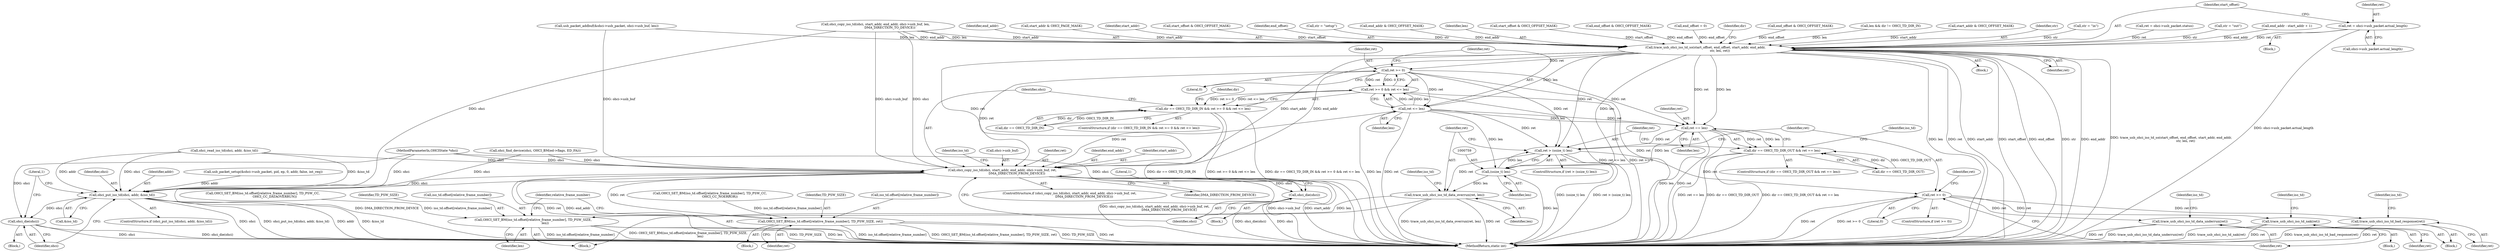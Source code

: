 digraph "0_qemu_26f670a244982335cc08943fb1ec099a2c81e42d@pointer" {
"1000659" [label="(Call,ret = ohci->usb_packet.actual_length)"];
"1000675" [label="(Call,trace_usb_ohci_iso_td_so(start_offset, end_offset, start_addr, end_addr,\n                             str, len, ret))"];
"1000689" [label="(Call,ret >= 0)"];
"1000688" [label="(Call,ret >= 0 && ret <= len)"];
"1000684" [label="(Call,dir == OHCI_TD_DIR_IN && ret >= 0 && ret <= len)"];
"1000692" [label="(Call,ret <= len)"];
"1000697" [label="(Call,ohci_copy_iso_td(ohci, start_addr, end_addr, ohci->usb_buf, ret,\n                             DMA_DIRECTION_FROM_DEVICE))"];
"1000707" [label="(Call,ohci_die(ohci))"];
"1000719" [label="(Call,OHCI_SET_BM(iso_td.offset[relative_frame_number], TD_PSW_SIZE, ret))"];
"1000910" [label="(Call,ohci_put_iso_td(ohci, addr, &iso_td))"];
"1000916" [label="(Call,ohci_die(ohci))"];
"1000733" [label="(Call,ret == len)"];
"1000729" [label="(Call,dir == OHCI_TD_DIR_OUT && ret == len)"];
"1000756" [label="(Call,ret > (ssize_t) len)"];
"1000762" [label="(Call,trace_usb_ohci_iso_td_data_overrun(ret, len))"];
"1000773" [label="(Call,OHCI_SET_BM(iso_td.offset[relative_frame_number], TD_PSW_SIZE,\n                        len))"];
"1000783" [label="(Call,ret >= 0)"];
"1000787" [label="(Call,trace_usb_ohci_iso_td_data_underrun(ret))"];
"1000823" [label="(Call,trace_usb_ohci_iso_td_nak(ret))"];
"1000843" [label="(Call,trace_usb_ohci_iso_td_bad_response(ret))"];
"1000758" [label="(Call,(ssize_t) len)"];
"1000694" [label="(Identifier,len)"];
"1000704" [label="(Identifier,ret)"];
"1000773" [label="(Call,OHCI_SET_BM(iso_td.offset[relative_frame_number], TD_PSW_SIZE,\n                        len))"];
"1000660" [label="(Identifier,ret)"];
"1000913" [label="(Call,&iso_td)"];
"1000705" [label="(Identifier,DMA_DIRECTION_FROM_DEVICE)"];
"1000856" [label="(Identifier,relative_frame_number)"];
"1000524" [label="(Call,start_addr & OHCI_PAGE_MASK)"];
"1000756" [label="(Call,ret > (ssize_t) len)"];
"1000729" [label="(Call,dir == OHCI_TD_DIR_OUT && ret == len)"];
"1000911" [label="(Identifier,ohci)"];
"1000678" [label="(Identifier,start_addr)"];
"1000758" [label="(Call,(ssize_t) len)"];
"1000734" [label="(Identifier,ret)"];
"1000757" [label="(Identifier,ret)"];
"1000916" [label="(Call,ohci_die(ohci))"];
"1000755" [label="(ControlStructure,if (ret > (ssize_t) len))"];
"1000786" [label="(Block,)"];
"1000458" [label="(Call,start_offset & OHCI_OFFSET_MASK)"];
"1000659" [label="(Call,ret = ohci->usb_packet.actual_length)"];
"1000677" [label="(Identifier,end_offset)"];
"1000700" [label="(Identifier,end_addr)"];
"1000107" [label="(MethodParameterIn,OHCIState *ohci)"];
"1000697" [label="(Call,ohci_copy_iso_td(ohci, start_addr, end_addr, ohci->usb_buf, ret,\n                             DMA_DIRECTION_FROM_DEVICE))"];
"1000787" [label="(Call,trace_usb_ohci_iso_td_data_underrun(ret))"];
"1000761" [label="(Block,)"];
"1000843" [label="(Call,trace_usb_ohci_iso_td_bad_response(ret))"];
"1000912" [label="(Identifier,addr)"];
"1000357" [label="(Call,str = \"setup\")"];
"1000788" [label="(Identifier,ret)"];
"1000675" [label="(Call,trace_usb_ohci_iso_td_so(start_offset, end_offset, start_addr, end_addr,\n                             str, len, ret))"];
"1000725" [label="(Identifier,TD_PSW_SIZE)"];
"1000690" [label="(Identifier,ret)"];
"1000534" [label="(Call,end_addr & OHCI_OFFSET_MASK)"];
"1000691" [label="(Literal,0)"];
"1000661" [label="(Call,ohci->usb_packet.actual_length)"];
"1000658" [label="(Block,)"];
"1000801" [label="(Block,)"];
"1000731" [label="(Identifier,dir)"];
"1000699" [label="(Identifier,start_addr)"];
"1000784" [label="(Identifier,ret)"];
"1000760" [label="(Identifier,len)"];
"1000559" [label="(Call,ohci_copy_iso_td(ohci, start_addr, end_addr, ohci->usb_buf, len,\n                             DMA_DIRECTION_TO_DEVICE))"];
"1000720" [label="(Call,iso_td.offset[relative_frame_number])"];
"1000696" [label="(ControlStructure,if (ohci_copy_iso_td(ohci, start_addr, end_addr, ohci->usb_buf, ret,\n                             DMA_DIRECTION_FROM_DEVICE)))"];
"1000681" [label="(Identifier,len)"];
"1000768" [label="(Identifier,iso_td)"];
"1000728" [label="(ControlStructure,if (dir == OHCI_TD_DIR_OUT && ret == len))"];
"1000689" [label="(Call,ret >= 0)"];
"1000110" [label="(Block,)"];
"1000471" [label="(Call,start_offset & OHCI_OFFSET_MASK)"];
"1000499" [label="(Call,end_offset & OHCI_OFFSET_MASK)"];
"1000133" [label="(Call,end_offset = 0)"];
"1000823" [label="(Call,trace_usb_ohci_iso_td_nak(ret))"];
"1000714" [label="(Identifier,iso_td)"];
"1000726" [label="(Identifier,ret)"];
"1000686" [label="(Identifier,dir)"];
"1000774" [label="(Call,iso_td.offset[relative_frame_number])"];
"1000682" [label="(Identifier,ret)"];
"1000684" [label="(Call,dir == OHCI_TD_DIR_IN && ret >= 0 && ret <= len)"];
"1000688" [label="(Call,ret >= 0 && ret <= len)"];
"1000512" [label="(Call,end_offset & OHCI_OFFSET_MASK)"];
"1000698" [label="(Identifier,ohci)"];
"1000552" [label="(Call,len && dir != OHCI_TD_DIR_IN)"];
"1000719" [label="(Call,OHCI_SET_BM(iso_td.offset[relative_frame_number], TD_PSW_SIZE, ret))"];
"1000683" [label="(ControlStructure,if (dir == OHCI_TD_DIR_IN && ret >= 0 && ret <= len))"];
"1000707" [label="(Call,ohci_die(ohci))"];
"1000701" [label="(Call,ohci->usb_buf)"];
"1000692" [label="(Call,ret <= len)"];
"1000824" [label="(Identifier,ret)"];
"1000710" [label="(Literal,1)"];
"1000735" [label="(Identifier,len)"];
"1000539" [label="(Call,start_addr & OHCI_OFFSET_MASK)"];
"1000740" [label="(Identifier,iso_td)"];
"1000792" [label="(Identifier,iso_td)"];
"1000610" [label="(Call,usb_packet_setup(&ohci->usb_packet, pid, ep, 0, addr, false, int_req))"];
"1000765" [label="(Call,OHCI_SET_BM(iso_td.offset[relative_frame_number], TD_PSW_CC,\n                        OHCI_CC_DATAOVERRUN))"];
"1000848" [label="(Identifier,iso_td)"];
"1000733" [label="(Call,ret == len)"];
"1000708" [label="(Identifier,ohci)"];
"1000782" [label="(ControlStructure,if (ret >= 0))"];
"1000762" [label="(Call,trace_usb_ohci_iso_td_data_overrun(ret, len))"];
"1000711" [label="(Call,OHCI_SET_BM(iso_td.offset[relative_frame_number], TD_PSW_CC,\n                    OHCI_CC_NOERROR))"];
"1000680" [label="(Identifier,str)"];
"1000341" [label="(Call,str = \"in\")"];
"1000676" [label="(Identifier,start_offset)"];
"1000685" [label="(Call,dir == OHCI_TD_DIR_IN)"];
"1000764" [label="(Identifier,len)"];
"1000668" [label="(Call,ret = ohci->usb_packet.status)"];
"1000693" [label="(Identifier,ret)"];
"1000915" [label="(Block,)"];
"1000349" [label="(Call,str = \"out\")"];
"1000546" [label="(Call,end_addr - start_addr + 1)"];
"1000919" [label="(Literal,1)"];
"1000695" [label="(Block,)"];
"1000910" [label="(Call,ohci_put_iso_td(ohci, addr, &iso_td))"];
"1000800" [label="(Identifier,ret)"];
"1000706" [label="(Block,)"];
"1000730" [label="(Call,dir == OHCI_TD_DIR_OUT)"];
"1000780" [label="(Identifier,len)"];
"1000917" [label="(Identifier,ohci)"];
"1000785" [label="(Literal,0)"];
"1000593" [label="(Call,ohci_find_device(ohci, OHCI_BM(ed->flags, ED_FA)))"];
"1000763" [label="(Identifier,ret)"];
"1000779" [label="(Identifier,TD_PSW_SIZE)"];
"1000844" [label="(Identifier,ret)"];
"1000920" [label="(MethodReturn,static int)"];
"1000621" [label="(Call,usb_packet_addbuf(&ohci->usb_packet, ohci->usb_buf, len))"];
"1000783" [label="(Call,ret >= 0)"];
"1000828" [label="(Identifier,iso_td)"];
"1000909" [label="(ControlStructure,if (ohci_put_iso_td(ohci, addr, &iso_td)))"];
"1000146" [label="(Call,ohci_read_iso_td(ohci, addr, &iso_td))"];
"1000679" [label="(Identifier,end_addr)"];
"1000659" -> "1000658"  [label="AST: "];
"1000659" -> "1000661"  [label="CFG: "];
"1000660" -> "1000659"  [label="AST: "];
"1000661" -> "1000659"  [label="AST: "];
"1000676" -> "1000659"  [label="CFG: "];
"1000659" -> "1000920"  [label="DDG: ohci->usb_packet.actual_length"];
"1000659" -> "1000675"  [label="DDG: ret"];
"1000675" -> "1000110"  [label="AST: "];
"1000675" -> "1000682"  [label="CFG: "];
"1000676" -> "1000675"  [label="AST: "];
"1000677" -> "1000675"  [label="AST: "];
"1000678" -> "1000675"  [label="AST: "];
"1000679" -> "1000675"  [label="AST: "];
"1000680" -> "1000675"  [label="AST: "];
"1000681" -> "1000675"  [label="AST: "];
"1000682" -> "1000675"  [label="AST: "];
"1000686" -> "1000675"  [label="CFG: "];
"1000675" -> "1000920"  [label="DDG: len"];
"1000675" -> "1000920"  [label="DDG: ret"];
"1000675" -> "1000920"  [label="DDG: start_addr"];
"1000675" -> "1000920"  [label="DDG: start_offset"];
"1000675" -> "1000920"  [label="DDG: end_offset"];
"1000675" -> "1000920"  [label="DDG: str"];
"1000675" -> "1000920"  [label="DDG: end_addr"];
"1000675" -> "1000920"  [label="DDG: trace_usb_ohci_iso_td_so(start_offset, end_offset, start_addr, end_addr,\n                             str, len, ret)"];
"1000458" -> "1000675"  [label="DDG: start_offset"];
"1000471" -> "1000675"  [label="DDG: start_offset"];
"1000512" -> "1000675"  [label="DDG: end_offset"];
"1000133" -> "1000675"  [label="DDG: end_offset"];
"1000499" -> "1000675"  [label="DDG: end_offset"];
"1000539" -> "1000675"  [label="DDG: start_addr"];
"1000559" -> "1000675"  [label="DDG: start_addr"];
"1000559" -> "1000675"  [label="DDG: end_addr"];
"1000559" -> "1000675"  [label="DDG: len"];
"1000524" -> "1000675"  [label="DDG: start_addr"];
"1000546" -> "1000675"  [label="DDG: end_addr"];
"1000534" -> "1000675"  [label="DDG: end_addr"];
"1000357" -> "1000675"  [label="DDG: str"];
"1000341" -> "1000675"  [label="DDG: str"];
"1000349" -> "1000675"  [label="DDG: str"];
"1000552" -> "1000675"  [label="DDG: len"];
"1000621" -> "1000675"  [label="DDG: len"];
"1000668" -> "1000675"  [label="DDG: ret"];
"1000675" -> "1000689"  [label="DDG: ret"];
"1000675" -> "1000692"  [label="DDG: len"];
"1000675" -> "1000697"  [label="DDG: start_addr"];
"1000675" -> "1000697"  [label="DDG: end_addr"];
"1000675" -> "1000697"  [label="DDG: ret"];
"1000675" -> "1000733"  [label="DDG: ret"];
"1000675" -> "1000733"  [label="DDG: len"];
"1000675" -> "1000756"  [label="DDG: ret"];
"1000675" -> "1000758"  [label="DDG: len"];
"1000689" -> "1000688"  [label="AST: "];
"1000689" -> "1000691"  [label="CFG: "];
"1000690" -> "1000689"  [label="AST: "];
"1000691" -> "1000689"  [label="AST: "];
"1000693" -> "1000689"  [label="CFG: "];
"1000688" -> "1000689"  [label="CFG: "];
"1000689" -> "1000920"  [label="DDG: ret"];
"1000689" -> "1000688"  [label="DDG: ret"];
"1000689" -> "1000688"  [label="DDG: 0"];
"1000689" -> "1000692"  [label="DDG: ret"];
"1000689" -> "1000697"  [label="DDG: ret"];
"1000689" -> "1000733"  [label="DDG: ret"];
"1000689" -> "1000756"  [label="DDG: ret"];
"1000688" -> "1000684"  [label="AST: "];
"1000688" -> "1000692"  [label="CFG: "];
"1000692" -> "1000688"  [label="AST: "];
"1000684" -> "1000688"  [label="CFG: "];
"1000688" -> "1000920"  [label="DDG: ret >= 0"];
"1000688" -> "1000920"  [label="DDG: ret <= len"];
"1000688" -> "1000684"  [label="DDG: ret >= 0"];
"1000688" -> "1000684"  [label="DDG: ret <= len"];
"1000692" -> "1000688"  [label="DDG: ret"];
"1000692" -> "1000688"  [label="DDG: len"];
"1000684" -> "1000683"  [label="AST: "];
"1000684" -> "1000685"  [label="CFG: "];
"1000685" -> "1000684"  [label="AST: "];
"1000698" -> "1000684"  [label="CFG: "];
"1000731" -> "1000684"  [label="CFG: "];
"1000684" -> "1000920"  [label="DDG: dir == OHCI_TD_DIR_IN && ret >= 0 && ret <= len"];
"1000684" -> "1000920"  [label="DDG: dir == OHCI_TD_DIR_IN"];
"1000684" -> "1000920"  [label="DDG: ret >= 0 && ret <= len"];
"1000685" -> "1000684"  [label="DDG: dir"];
"1000685" -> "1000684"  [label="DDG: OHCI_TD_DIR_IN"];
"1000692" -> "1000694"  [label="CFG: "];
"1000693" -> "1000692"  [label="AST: "];
"1000694" -> "1000692"  [label="AST: "];
"1000692" -> "1000920"  [label="DDG: ret"];
"1000692" -> "1000920"  [label="DDG: len"];
"1000692" -> "1000697"  [label="DDG: ret"];
"1000692" -> "1000733"  [label="DDG: ret"];
"1000692" -> "1000733"  [label="DDG: len"];
"1000692" -> "1000756"  [label="DDG: ret"];
"1000692" -> "1000758"  [label="DDG: len"];
"1000697" -> "1000696"  [label="AST: "];
"1000697" -> "1000705"  [label="CFG: "];
"1000698" -> "1000697"  [label="AST: "];
"1000699" -> "1000697"  [label="AST: "];
"1000700" -> "1000697"  [label="AST: "];
"1000701" -> "1000697"  [label="AST: "];
"1000704" -> "1000697"  [label="AST: "];
"1000705" -> "1000697"  [label="AST: "];
"1000708" -> "1000697"  [label="CFG: "];
"1000714" -> "1000697"  [label="CFG: "];
"1000697" -> "1000920"  [label="DDG: end_addr"];
"1000697" -> "1000920"  [label="DDG: ohci_copy_iso_td(ohci, start_addr, end_addr, ohci->usb_buf, ret,\n                             DMA_DIRECTION_FROM_DEVICE)"];
"1000697" -> "1000920"  [label="DDG: ohci->usb_buf"];
"1000697" -> "1000920"  [label="DDG: start_addr"];
"1000697" -> "1000920"  [label="DDG: DMA_DIRECTION_FROM_DEVICE"];
"1000697" -> "1000920"  [label="DDG: ret"];
"1000559" -> "1000697"  [label="DDG: ohci"];
"1000559" -> "1000697"  [label="DDG: ohci->usb_buf"];
"1000593" -> "1000697"  [label="DDG: ohci"];
"1000146" -> "1000697"  [label="DDG: ohci"];
"1000107" -> "1000697"  [label="DDG: ohci"];
"1000621" -> "1000697"  [label="DDG: ohci->usb_buf"];
"1000697" -> "1000707"  [label="DDG: ohci"];
"1000697" -> "1000719"  [label="DDG: ret"];
"1000697" -> "1000910"  [label="DDG: ohci"];
"1000707" -> "1000706"  [label="AST: "];
"1000707" -> "1000708"  [label="CFG: "];
"1000708" -> "1000707"  [label="AST: "];
"1000710" -> "1000707"  [label="CFG: "];
"1000707" -> "1000920"  [label="DDG: ohci"];
"1000707" -> "1000920"  [label="DDG: ohci_die(ohci)"];
"1000107" -> "1000707"  [label="DDG: ohci"];
"1000719" -> "1000695"  [label="AST: "];
"1000719" -> "1000726"  [label="CFG: "];
"1000720" -> "1000719"  [label="AST: "];
"1000725" -> "1000719"  [label="AST: "];
"1000726" -> "1000719"  [label="AST: "];
"1000856" -> "1000719"  [label="CFG: "];
"1000719" -> "1000920"  [label="DDG: iso_td.offset[relative_frame_number]"];
"1000719" -> "1000920"  [label="DDG: OHCI_SET_BM(iso_td.offset[relative_frame_number], TD_PSW_SIZE, ret)"];
"1000719" -> "1000920"  [label="DDG: TD_PSW_SIZE"];
"1000719" -> "1000920"  [label="DDG: ret"];
"1000711" -> "1000719"  [label="DDG: iso_td.offset[relative_frame_number]"];
"1000910" -> "1000909"  [label="AST: "];
"1000910" -> "1000913"  [label="CFG: "];
"1000911" -> "1000910"  [label="AST: "];
"1000912" -> "1000910"  [label="AST: "];
"1000913" -> "1000910"  [label="AST: "];
"1000917" -> "1000910"  [label="CFG: "];
"1000919" -> "1000910"  [label="CFG: "];
"1000910" -> "1000920"  [label="DDG: ohci"];
"1000910" -> "1000920"  [label="DDG: ohci_put_iso_td(ohci, addr, &iso_td)"];
"1000910" -> "1000920"  [label="DDG: addr"];
"1000910" -> "1000920"  [label="DDG: &iso_td"];
"1000559" -> "1000910"  [label="DDG: ohci"];
"1000593" -> "1000910"  [label="DDG: ohci"];
"1000146" -> "1000910"  [label="DDG: ohci"];
"1000146" -> "1000910"  [label="DDG: addr"];
"1000146" -> "1000910"  [label="DDG: &iso_td"];
"1000107" -> "1000910"  [label="DDG: ohci"];
"1000610" -> "1000910"  [label="DDG: addr"];
"1000910" -> "1000916"  [label="DDG: ohci"];
"1000916" -> "1000915"  [label="AST: "];
"1000916" -> "1000917"  [label="CFG: "];
"1000917" -> "1000916"  [label="AST: "];
"1000919" -> "1000916"  [label="CFG: "];
"1000916" -> "1000920"  [label="DDG: ohci_die(ohci)"];
"1000916" -> "1000920"  [label="DDG: ohci"];
"1000107" -> "1000916"  [label="DDG: ohci"];
"1000733" -> "1000729"  [label="AST: "];
"1000733" -> "1000735"  [label="CFG: "];
"1000734" -> "1000733"  [label="AST: "];
"1000735" -> "1000733"  [label="AST: "];
"1000729" -> "1000733"  [label="CFG: "];
"1000733" -> "1000920"  [label="DDG: len"];
"1000733" -> "1000920"  [label="DDG: ret"];
"1000733" -> "1000729"  [label="DDG: ret"];
"1000733" -> "1000729"  [label="DDG: len"];
"1000733" -> "1000756"  [label="DDG: ret"];
"1000733" -> "1000758"  [label="DDG: len"];
"1000729" -> "1000728"  [label="AST: "];
"1000729" -> "1000730"  [label="CFG: "];
"1000730" -> "1000729"  [label="AST: "];
"1000740" -> "1000729"  [label="CFG: "];
"1000757" -> "1000729"  [label="CFG: "];
"1000729" -> "1000920"  [label="DDG: dir == OHCI_TD_DIR_OUT"];
"1000729" -> "1000920"  [label="DDG: dir == OHCI_TD_DIR_OUT && ret == len"];
"1000729" -> "1000920"  [label="DDG: ret == len"];
"1000730" -> "1000729"  [label="DDG: dir"];
"1000730" -> "1000729"  [label="DDG: OHCI_TD_DIR_OUT"];
"1000756" -> "1000755"  [label="AST: "];
"1000756" -> "1000758"  [label="CFG: "];
"1000757" -> "1000756"  [label="AST: "];
"1000758" -> "1000756"  [label="AST: "];
"1000763" -> "1000756"  [label="CFG: "];
"1000784" -> "1000756"  [label="CFG: "];
"1000756" -> "1000920"  [label="DDG: (ssize_t) len"];
"1000756" -> "1000920"  [label="DDG: ret > (ssize_t) len"];
"1000758" -> "1000756"  [label="DDG: len"];
"1000756" -> "1000762"  [label="DDG: ret"];
"1000756" -> "1000783"  [label="DDG: ret"];
"1000762" -> "1000761"  [label="AST: "];
"1000762" -> "1000764"  [label="CFG: "];
"1000763" -> "1000762"  [label="AST: "];
"1000764" -> "1000762"  [label="AST: "];
"1000768" -> "1000762"  [label="CFG: "];
"1000762" -> "1000920"  [label="DDG: trace_usb_ohci_iso_td_data_overrun(ret, len)"];
"1000762" -> "1000920"  [label="DDG: ret"];
"1000758" -> "1000762"  [label="DDG: len"];
"1000762" -> "1000773"  [label="DDG: len"];
"1000773" -> "1000761"  [label="AST: "];
"1000773" -> "1000780"  [label="CFG: "];
"1000774" -> "1000773"  [label="AST: "];
"1000779" -> "1000773"  [label="AST: "];
"1000780" -> "1000773"  [label="AST: "];
"1000856" -> "1000773"  [label="CFG: "];
"1000773" -> "1000920"  [label="DDG: OHCI_SET_BM(iso_td.offset[relative_frame_number], TD_PSW_SIZE,\n                        len)"];
"1000773" -> "1000920"  [label="DDG: len"];
"1000773" -> "1000920"  [label="DDG: iso_td.offset[relative_frame_number]"];
"1000773" -> "1000920"  [label="DDG: TD_PSW_SIZE"];
"1000765" -> "1000773"  [label="DDG: iso_td.offset[relative_frame_number]"];
"1000783" -> "1000782"  [label="AST: "];
"1000783" -> "1000785"  [label="CFG: "];
"1000784" -> "1000783"  [label="AST: "];
"1000785" -> "1000783"  [label="AST: "];
"1000788" -> "1000783"  [label="CFG: "];
"1000800" -> "1000783"  [label="CFG: "];
"1000783" -> "1000920"  [label="DDG: ret >= 0"];
"1000783" -> "1000920"  [label="DDG: ret"];
"1000783" -> "1000787"  [label="DDG: ret"];
"1000783" -> "1000823"  [label="DDG: ret"];
"1000783" -> "1000843"  [label="DDG: ret"];
"1000787" -> "1000786"  [label="AST: "];
"1000787" -> "1000788"  [label="CFG: "];
"1000788" -> "1000787"  [label="AST: "];
"1000792" -> "1000787"  [label="CFG: "];
"1000787" -> "1000920"  [label="DDG: ret"];
"1000787" -> "1000920"  [label="DDG: trace_usb_ohci_iso_td_data_underrun(ret)"];
"1000823" -> "1000801"  [label="AST: "];
"1000823" -> "1000824"  [label="CFG: "];
"1000824" -> "1000823"  [label="AST: "];
"1000828" -> "1000823"  [label="CFG: "];
"1000823" -> "1000920"  [label="DDG: ret"];
"1000823" -> "1000920"  [label="DDG: trace_usb_ohci_iso_td_nak(ret)"];
"1000843" -> "1000801"  [label="AST: "];
"1000843" -> "1000844"  [label="CFG: "];
"1000844" -> "1000843"  [label="AST: "];
"1000848" -> "1000843"  [label="CFG: "];
"1000843" -> "1000920"  [label="DDG: trace_usb_ohci_iso_td_bad_response(ret)"];
"1000843" -> "1000920"  [label="DDG: ret"];
"1000758" -> "1000760"  [label="CFG: "];
"1000759" -> "1000758"  [label="AST: "];
"1000760" -> "1000758"  [label="AST: "];
"1000758" -> "1000920"  [label="DDG: len"];
}
